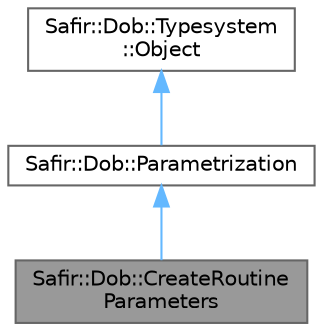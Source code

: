 digraph "Safir::Dob::CreateRoutineParameters"
{
 // LATEX_PDF_SIZE
  bgcolor="transparent";
  edge [fontname=Helvetica,fontsize=10,labelfontname=Helvetica,labelfontsize=10];
  node [fontname=Helvetica,fontsize=10,shape=box,height=0.2,width=0.4];
  Node1 [label="Safir::Dob::CreateRoutine\lParameters",height=0.2,width=0.4,color="gray40", fillcolor="grey60", style="filled", fontcolor="black",tooltip="Contains parameters to be used as values in CreateRoutines."];
  Node2 -> Node1 [dir="back",color="steelblue1",style="solid"];
  Node2 [label="Safir::Dob::Parametrization",height=0.2,width=0.4,color="gray40", fillcolor="white", style="filled",URL="$a01859.html",tooltip="This class is intended to be used as baseclass for classes that only contains parameters."];
  Node3 -> Node2 [dir="back",color="steelblue1",style="solid"];
  Node3 [label="Safir::Dob::Typesystem\l::Object",height=0.2,width=0.4,color="gray40", fillcolor="white", style="filled",URL="$a01499.html",tooltip="The base class for all DOB objects."];
}
